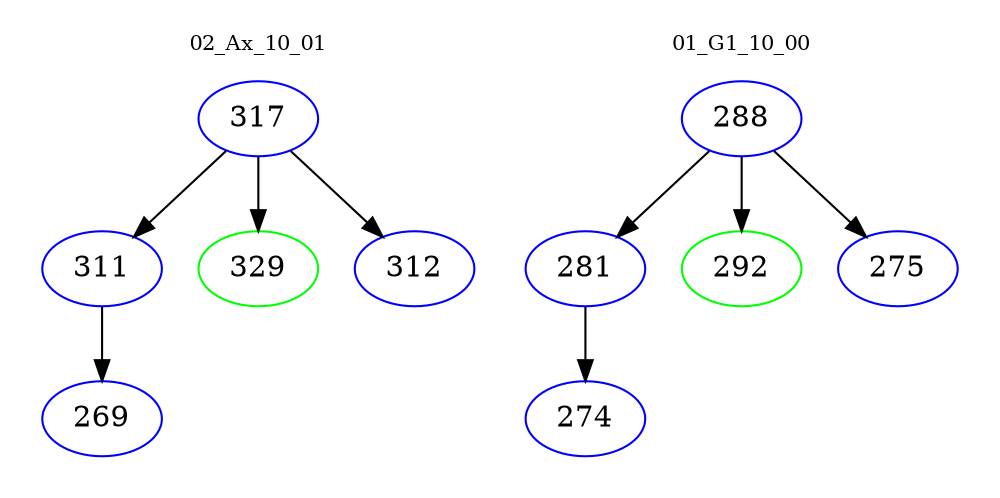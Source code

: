 digraph{
subgraph cluster_0 {
color = white
label = "02_Ax_10_01";
fontsize=10;
T0_317 [label="317", color="blue"]
T0_317 -> T0_311 [color="black"]
T0_311 [label="311", color="blue"]
T0_311 -> T0_269 [color="black"]
T0_269 [label="269", color="blue"]
T0_317 -> T0_329 [color="black"]
T0_329 [label="329", color="green"]
T0_317 -> T0_312 [color="black"]
T0_312 [label="312", color="blue"]
}
subgraph cluster_1 {
color = white
label = "01_G1_10_00";
fontsize=10;
T1_288 [label="288", color="blue"]
T1_288 -> T1_281 [color="black"]
T1_281 [label="281", color="blue"]
T1_281 -> T1_274 [color="black"]
T1_274 [label="274", color="blue"]
T1_288 -> T1_292 [color="black"]
T1_292 [label="292", color="green"]
T1_288 -> T1_275 [color="black"]
T1_275 [label="275", color="blue"]
}
}
